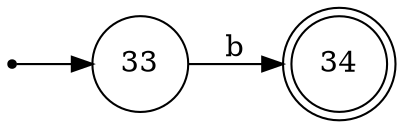 digraph finite_state_machine {
rankdir=LR;
size="8,5"
node [shape = doublecircle]; 34;
node [shape = point ]; qi;
node [shape = circle];
qi -> 33;
33 -> 34 [ label = "b"] }